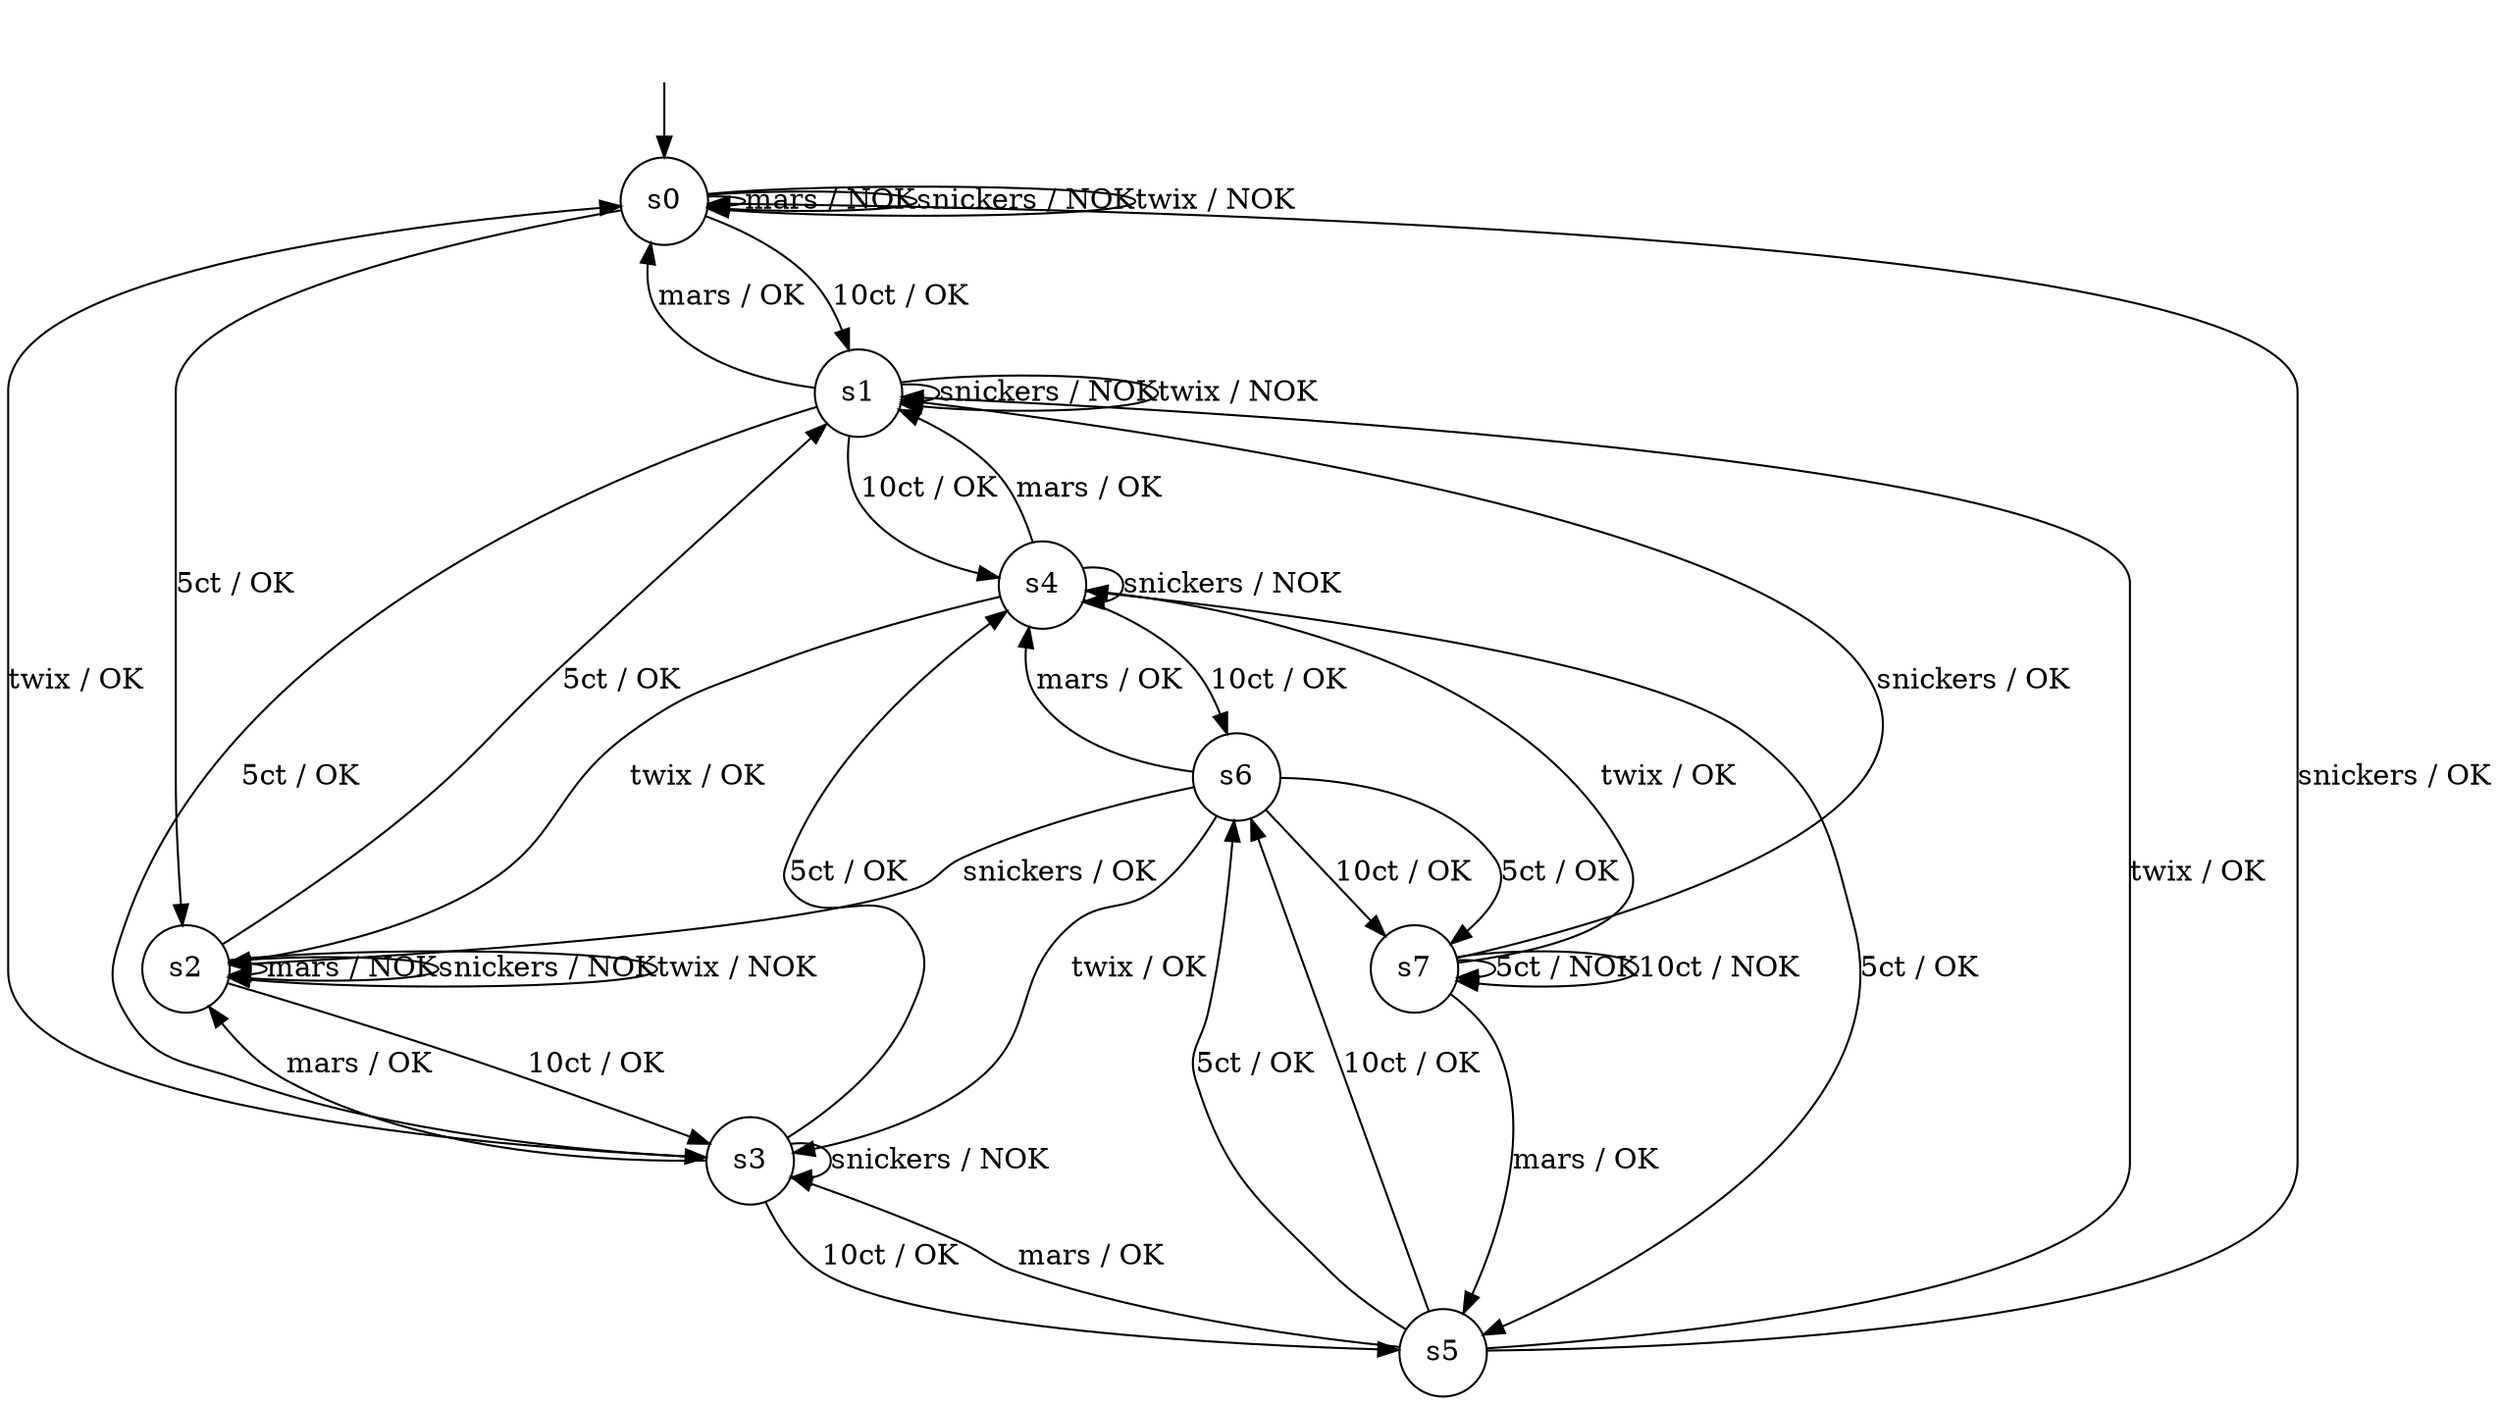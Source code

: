 digraph g {
__start0 [label="" shape="none"];

	s0 [shape="circle" label="s0"];
	s1 [shape="circle" label="s1"];
	s2 [shape="circle" label="s2"];
	s3 [shape="circle" label="s3"];
	s4 [shape="circle" label="s4"];
	s5 [shape="circle" label="s5"];
	s6 [shape="circle" label="s6"];
	s7 [shape="circle" label="s7"];
	s0 -> s2 [label="5ct / OK"];
	s0 -> s1 [label="10ct / OK"];
	s0 -> s0 [label="mars / NOK"];
	s0 -> s0 [label="snickers / NOK"];
	s0 -> s0 [label="twix / NOK"];
	s1 -> s3 [label="5ct / OK"];
	s1 -> s4 [label="10ct / OK"];
	s1 -> s0 [label="mars / OK"];
	s1 -> s1 [label="snickers / NOK"];
	s1 -> s1 [label="twix / NOK"];
	s2 -> s1 [label="5ct / OK"];
	s2 -> s3 [label="10ct / OK"];
	s2 -> s2 [label="mars / NOK"];
	s2 -> s2 [label="snickers / NOK"];
	s2 -> s2 [label="twix / NOK"];
	s3 -> s4 [label="5ct / OK"];
	s3 -> s5 [label="10ct / OK"];
	s3 -> s2 [label="mars / OK"];
	s3 -> s3 [label="snickers / NOK"];
	s3 -> s0 [label="twix / OK"];
	s4 -> s5 [label="5ct / OK"];
	s4 -> s6 [label="10ct / OK"];
	s4 -> s1 [label="mars / OK"];
	s4 -> s4 [label="snickers / NOK"];
	s4 -> s2 [label="twix / OK"];
	s5 -> s6 [label="5ct / OK"];
	s5 -> s6 [label="10ct / OK"];
	s5 -> s3 [label="mars / OK"];
	s5 -> s0 [label="snickers / OK"];
	s5 -> s1 [label="twix / OK"];
	s6 -> s7 [label="5ct / OK"];
	s6 -> s7 [label="10ct / OK"];
	s6 -> s4 [label="mars / OK"];
	s6 -> s2 [label="snickers / OK"];
	s6 -> s3 [label="twix / OK"];
	s7 -> s7 [label="5ct / NOK"];
	s7 -> s7 [label="10ct / NOK"];
	s7 -> s5 [label="mars / OK"];
	s7 -> s1 [label="snickers / OK"];
	s7 -> s4 [label="twix / OK"];

__start0 -> s0;
}

